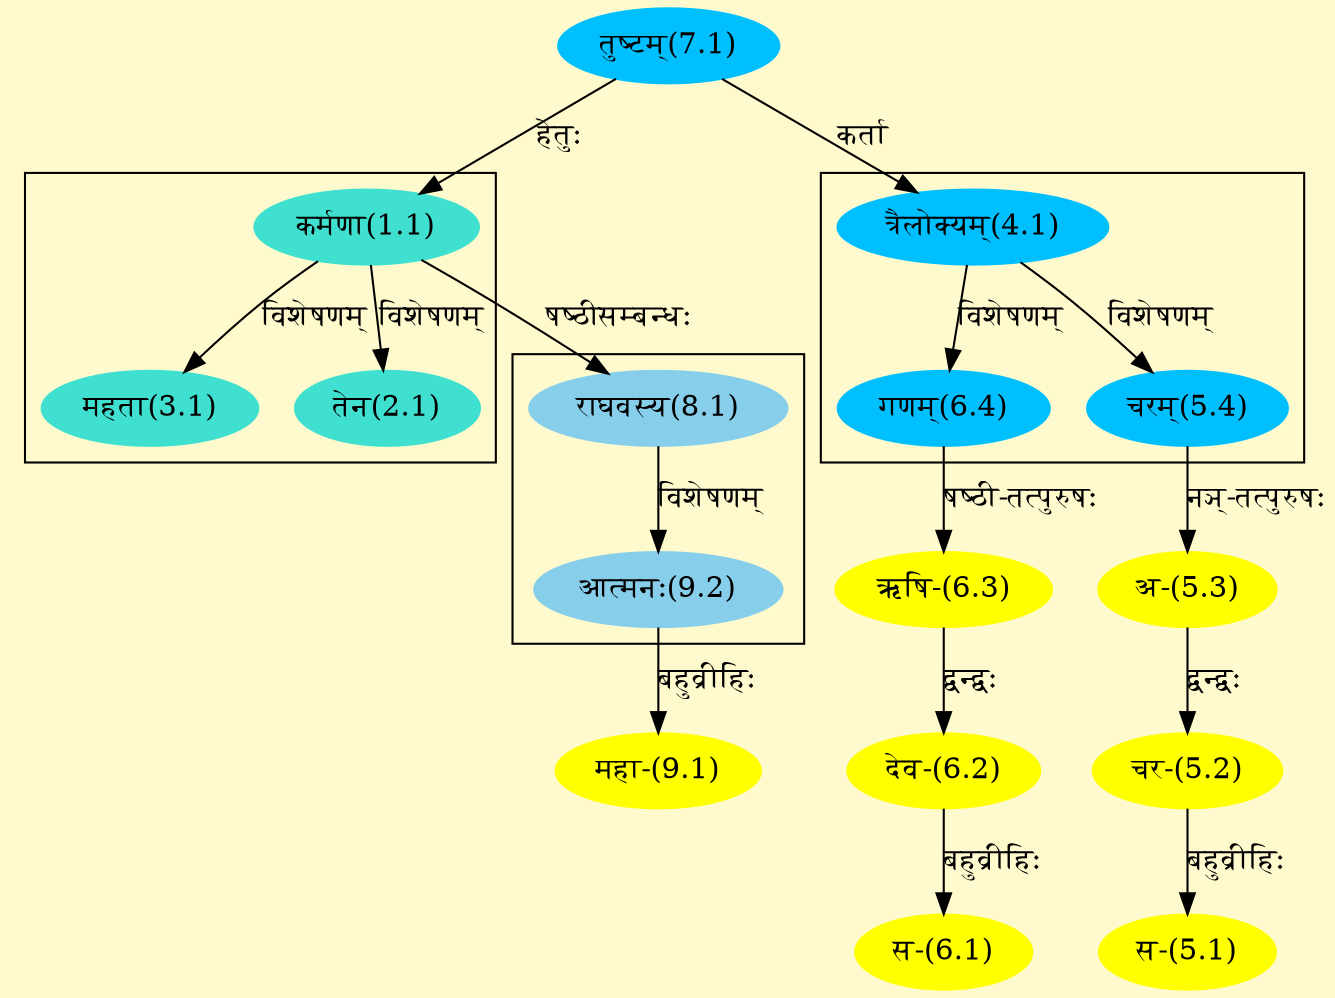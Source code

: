 digraph G{
rankdir=BT;
 compound=true;
 bgcolor="lemonchiffon1";

subgraph cluster_1{
Node2_1 [style=filled, color="#40E0D0" label = "तेन(2.1)"]
Node1_1 [style=filled, color="#40E0D0" label = "कर्मणा(1.1)"]
Node3_1 [style=filled, color="#40E0D0" label = "महता(3.1)"]

}

subgraph cluster_2{
Node5_4 [style=filled, color="#00BFFF" label = "चरम्(5.4)"]
Node4_1 [style=filled, color="#00BFFF" label = "त्रैलोक्यम्(4.1)"]
Node6_4 [style=filled, color="#00BFFF" label = "गणम्(6.4)"]

}

subgraph cluster_3{
Node9_2 [style=filled, color="#87CEEB" label = "आत्मनः(9.2)"]
Node8_1 [style=filled, color="#87CEEB" label = "राघवस्य(8.1)"]

}
Node1_1 [style=filled, color="#40E0D0" label = "कर्मणा(1.1)"]
Node7_1 [style=filled, color="#00BFFF" label = "तुष्टम्(7.1)"]
Node4_1 [style=filled, color="#00BFFF" label = "त्रैलोक्यम्(4.1)"]
Node5_1 [style=filled, color="#FFFF00" label = "स-(5.1)"]
Node5_2 [style=filled, color="#FFFF00" label = "चर-(5.2)"]
Node5_3 [style=filled, color="#FFFF00" label = "अ-(5.3)"]
Node5_4 [style=filled, color="#00BFFF" label = "चरम्(5.4)"]
Node6_1 [style=filled, color="#FFFF00" label = "स-(6.1)"]
Node6_2 [style=filled, color="#FFFF00" label = "देव-(6.2)"]
Node6_3 [style=filled, color="#FFFF00" label = "ऋषि-(6.3)"]
Node6_4 [style=filled, color="#00BFFF" label = "गणम्(6.4)"]
Node8_1 [style=filled, color="#87CEEB" label = "राघवस्य(8.1)"]
Node9_1 [style=filled, color="#FFFF00" label = "महा-(9.1)"]
Node9_2 [style=filled, color="#87CEEB" label = "आत्मनः(9.2)"]
/* Start of Relations section */

Node1_1 -> Node7_1 [  label="हेतुः"  dir="back" ]
Node2_1 -> Node1_1 [  label="विशेषणम्"  dir="back" ]
Node3_1 -> Node1_1 [  label="विशेषणम्"  dir="back" ]
Node4_1 -> Node7_1 [  label="कर्ता"  dir="back" ]
Node5_1 -> Node5_2 [  label="बहुव्रीहिः"  dir="back" ]
Node5_2 -> Node5_3 [  label="द्वन्द्वः"  dir="back" ]
Node5_3 -> Node5_4 [  label="नञ्-तत्पुरुषः"  dir="back" ]
Node5_4 -> Node4_1 [  label="विशेषणम्"  dir="back" ]
Node6_1 -> Node6_2 [  label="बहुव्रीहिः"  dir="back" ]
Node6_2 -> Node6_3 [  label="द्वन्द्वः"  dir="back" ]
Node6_3 -> Node6_4 [  label="षष्ठी-तत्पुरुषः"  dir="back" ]
Node6_4 -> Node4_1 [  label="विशेषणम्"  dir="back" ]
Node8_1 -> Node1_1 [  label="षष्ठीसम्बन्धः"  dir="back" ]
Node9_1 -> Node9_2 [  label="बहुव्रीहिः"  dir="back" ]
Node9_2 -> Node8_1 [  label="विशेषणम्"  dir="back" ]
}
